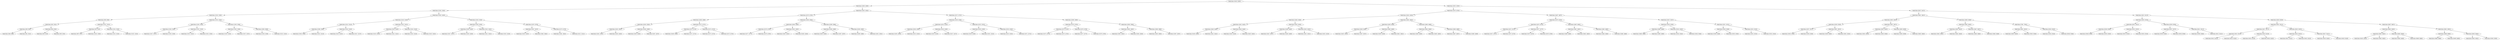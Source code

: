 digraph G{
236178505 [label="Node{data=[4426, 4426]}"]
236178505 -> 101488088
101488088 [label="Node{data=[4260, 4260]}"]
101488088 -> 1079343872
1079343872 [label="Node{data=[3356, 3356]}"]
1079343872 -> 388910394
388910394 [label="Node{data=[1026, 1026]}"]
388910394 -> 122661394
122661394 [label="Node{data=[856, 856]}"]
122661394 -> 1695501686
1695501686 [label="Node{data=[852, 852]}"]
1695501686 -> 250197932
250197932 [label="Node{data=[850, 850]}"]
250197932 -> 1800105174
1800105174 [label="Node{data=[849, 849]}"]
250197932 -> 296637591
296637591 [label="Node{data=[851, 851]}"]
1695501686 -> 248893225
248893225 [label="Node{data=[854, 854]}"]
248893225 -> 1304579464
1304579464 [label="Node{data=[853, 853]}"]
248893225 -> 2103424314
2103424314 [label="Node{data=[855, 855]}"]
122661394 -> 506875114
506875114 [label="Node{data=[1022, 1022]}"]
506875114 -> 1044018306
1044018306 [label="Node{data=[923, 923]}"]
1044018306 -> 1640747200
1640747200 [label="Node{data=[907, 907]}"]
1044018306 -> 1631408038
1631408038 [label="Node{data=[1020, 1020]}"]
506875114 -> 1296043639
1296043639 [label="Node{data=[1024, 1024]}"]
1296043639 -> 540278073
540278073 [label="Node{data=[1023, 1023]}"]
1296043639 -> 524383279
524383279 [label="Node{data=[1025, 1025]}"]
388910394 -> 344610846
344610846 [label="Node{data=[1034, 1034]}"]
344610846 -> 1509220174
1509220174 [label="Node{data=[1030, 1030]}"]
1509220174 -> 1712405372
1712405372 [label="Node{data=[1028, 1028]}"]
1712405372 -> 1919277981
1919277981 [label="Node{data=[1027, 1027]}"]
1712405372 -> 879306599
879306599 [label="Node{data=[1029, 1029]}"]
1509220174 -> 1268289547
1268289547 [label="Node{data=[1032, 1032]}"]
1268289547 -> 616401119
616401119 [label="Node{data=[1031, 1031]}"]
1268289547 -> 2027427558
2027427558 [label="Node{data=[1033, 1033]}"]
344610846 -> 91706501
91706501 [label="Node{data=[1038, 1038]}"]
91706501 -> 182490344
182490344 [label="Node{data=[1036, 1036]}"]
182490344 -> 1112743451
1112743451 [label="Node{data=[1035, 1035]}"]
182490344 -> 2055495569
2055495569 [label="Node{data=[1037, 1037]}"]
91706501 -> 1164504888
1164504888 [label="Node{data=[2858, 2858]}"]
1164504888 -> 1260479657
1260479657 [label="Node{data=[2339, 2339]}"]
1164504888 -> 290986000
290986000 [label="Node{data=[3225, 3225]}"]
1079343872 -> 1241036157
1241036157 [label="Node{data=[3426, 3426]}"]
1241036157 -> 1265341013
1265341013 [label="Node{data=[3418, 3418]}"]
1265341013 -> 196064189
196064189 [label="Node{data=[3414, 3414]}"]
196064189 -> 1525064256
1525064256 [label="Node{data=[3369, 3369]}"]
1525064256 -> 1455007548
1455007548 [label="Node{data=[3358, 3358]}"]
1525064256 -> 1096248964
1096248964 [label="Node{data=[3413, 3413]}"]
196064189 -> 932384584
932384584 [label="Node{data=[3416, 3416]}"]
932384584 -> 1476939608
1476939608 [label="Node{data=[3415, 3415]}"]
932384584 -> 1125356322
1125356322 [label="Node{data=[3417, 3417]}"]
1265341013 -> 969602698
969602698 [label="Node{data=[3422, 3422]}"]
969602698 -> 369903540
369903540 [label="Node{data=[3420, 3420]}"]
369903540 -> 216311970
216311970 [label="Node{data=[3419, 3419]}"]
369903540 -> 1404149919
1404149919 [label="Node{data=[3421, 3421]}"]
969602698 -> 1025598149
1025598149 [label="Node{data=[3424, 3424]}"]
1025598149 -> 1239724850
1239724850 [label="Node{data=[3423, 3423]}"]
1025598149 -> 1617736468
1617736468 [label="Node{data=[3425, 3425]}"]
1241036157 -> 1049051870
1049051870 [label="Node{data=[3434, 3434]}"]
1049051870 -> 143009921
143009921 [label="Node{data=[3430, 3430]}"]
143009921 -> 1679255424
1679255424 [label="Node{data=[3428, 3428]}"]
1679255424 -> 1634110469
1634110469 [label="Node{data=[3427, 3427]}"]
1679255424 -> 1702081349
1702081349 [label="Node{data=[3429, 3429]}"]
143009921 -> 1544052042
1544052042 [label="Node{data=[3432, 3432]}"]
1544052042 -> 66849324
66849324 [label="Node{data=[3431, 3431]}"]
1544052042 -> 1445964018
1445964018 [label="Node{data=[3433, 3433]}"]
1049051870 -> 775864553
775864553 [label="Node{data=[3476, 3476]}"]
775864553 -> 809642601
809642601 [label="Node{data=[3447, 3447]}"]
809642601 -> 1393359655
1393359655 [label="Node{data=[3435, 3435]}"]
809642601 -> 2026873228
2026873228 [label="Node{data=[3462, 3462]}"]
775864553 -> 539889652
539889652 [label="Node{data=[4170, 4170]}"]
539889652 -> 27162874
27162874 [label="Node{data=[3481, 3481]}"]
539889652 -> 897547821
897547821 [label="Node{data=[4221, 4221]}"]
101488088 -> 809069263
809069263 [label="Node{data=[4292, 4292]}"]
809069263 -> 1614320275
1614320275 [label="Node{data=[4276, 4276]}"]
1614320275 -> 303263686
303263686 [label="Node{data=[4268, 4268]}"]
303263686 -> 1557394879
1557394879 [label="Node{data=[4264, 4264]}"]
1557394879 -> 658998264
658998264 [label="Node{data=[4262, 4262]}"]
658998264 -> 55521673
55521673 [label="Node{data=[4261, 4261]}"]
658998264 -> 178979705
178979705 [label="Node{data=[4263, 4263]}"]
1557394879 -> 1226203550
1226203550 [label="Node{data=[4266, 4266]}"]
1226203550 -> 1389720327
1389720327 [label="Node{data=[4265, 4265]}"]
1226203550 -> 678220717
678220717 [label="Node{data=[4267, 4267]}"]
303263686 -> 2047786258
2047786258 [label="Node{data=[4272, 4272]}"]
2047786258 -> 15612252
15612252 [label="Node{data=[4270, 4270]}"]
15612252 -> 2044342029
2044342029 [label="Node{data=[4269, 4269]}"]
15612252 -> 937785888
937785888 [label="Node{data=[4271, 4271]}"]
2047786258 -> 940357603
940357603 [label="Node{data=[4274, 4274]}"]
940357603 -> 1238977895
1238977895 [label="Node{data=[4273, 4273]}"]
940357603 -> 1632874774
1632874774 [label="Node{data=[4275, 4275]}"]
1614320275 -> 2105271142
2105271142 [label="Node{data=[4284, 4284]}"]
2105271142 -> 546693253
546693253 [label="Node{data=[4280, 4280]}"]
546693253 -> 589575045
589575045 [label="Node{data=[4278, 4278]}"]
589575045 -> 1602485750
1602485750 [label="Node{data=[4277, 4277]}"]
589575045 -> 2109822387
2109822387 [label="Node{data=[4279, 4279]}"]
546693253 -> 1918833478
1918833478 [label="Node{data=[4282, 4282]}"]
1918833478 -> 1885712019
1885712019 [label="Node{data=[4281, 4281]}"]
1918833478 -> 818512164
818512164 [label="Node{data=[4283, 4283]}"]
2105271142 -> 1196570179
1196570179 [label="Node{data=[4288, 4288]}"]
1196570179 -> 1302190284
1302190284 [label="Node{data=[4286, 4286]}"]
1302190284 -> 282195674
282195674 [label="Node{data=[4285, 4285]}"]
1302190284 -> 1827509573
1827509573 [label="Node{data=[4287, 4287]}"]
1196570179 -> 987449013
987449013 [label="Node{data=[4290, 4290]}"]
987449013 -> 421765786
421765786 [label="Node{data=[4289, 4289]}"]
987449013 -> 115077186
115077186 [label="Node{data=[4291, 4291]}"]
809069263 -> 102500961
102500961 [label="Node{data=[4372, 4372]}"]
102500961 -> 1712462585
1712462585 [label="Node{data=[4328, 4328]}"]
1712462585 -> 1654739923
1654739923 [label="Node{data=[4324, 4324]}"]
1654739923 -> 992081445
992081445 [label="Node{data=[4294, 4294]}"]
992081445 -> 1560853538
1560853538 [label="Node{data=[4293, 4293]}"]
992081445 -> 725328040
725328040 [label="Node{data=[4323, 4323]}"]
1654739923 -> 1139556823
1139556823 [label="Node{data=[4326, 4326]}"]
1139556823 -> 2001209169
2001209169 [label="Node{data=[4325, 4325]}"]
1139556823 -> 1874414646
1874414646 [label="Node{data=[4327, 4327]}"]
1712462585 -> 435265417
435265417 [label="Node{data=[4332, 4332]}"]
435265417 -> 942835609
942835609 [label="Node{data=[4330, 4330]}"]
942835609 -> 259489089
259489089 [label="Node{data=[4329, 4329]}"]
942835609 -> 705321061
705321061 [label="Node{data=[4331, 4331]}"]
435265417 -> 1066571642
1066571642 [label="Node{data=[4334, 4334]}"]
1066571642 -> 321966430
321966430 [label="Node{data=[4333, 4333]}"]
1066571642 -> 655960844
655960844 [label="Node{data=[4371, 4371]}"]
102500961 -> 1596495610
1596495610 [label="Node{data=[4380, 4380]}"]
1596495610 -> 1957356322
1957356322 [label="Node{data=[4376, 4376]}"]
1957356322 -> 1627748040
1627748040 [label="Node{data=[4374, 4374]}"]
1627748040 -> 262828207
262828207 [label="Node{data=[4373, 4373]}"]
1627748040 -> 346994918
346994918 [label="Node{data=[4375, 4375]}"]
1957356322 -> 926874274
926874274 [label="Node{data=[4378, 4378]}"]
926874274 -> 2110224827
2110224827 [label="Node{data=[4377, 4377]}"]
926874274 -> 557076900
557076900 [label="Node{data=[4379, 4379]}"]
1596495610 -> 1077716204
1077716204 [label="Node{data=[4384, 4384]}"]
1077716204 -> 1555875
1555875 [label="Node{data=[4382, 4382]}"]
1555875 -> 1180374715
1180374715 [label="Node{data=[4381, 4381]}"]
1555875 -> 1172428453
1172428453 [label="Node{data=[4383, 4383]}"]
1077716204 -> 1625227569
1625227569 [label="Node{data=[4386, 4386]}"]
1625227569 -> 1570263596
1570263596 [label="Node{data=[4385, 4385]}"]
1625227569 -> 1139304938
1139304938 [label="Node{data=[4387, 4387]}"]
236178505 -> 150457292
150457292 [label="Node{data=[4555, 4555]}"]
150457292 -> 280597866
280597866 [label="Node{data=[4470, 4470]}"]
280597866 -> 263175267
263175267 [label="Node{data=[4454, 4454]}"]
263175267 -> 252195653
252195653 [label="Node{data=[4446, 4446]}"]
252195653 -> 957817027
957817027 [label="Node{data=[4442, 4442]}"]
957817027 -> 1700393038
1700393038 [label="Node{data=[4440, 4440]}"]
1700393038 -> 401019938
401019938 [label="Node{data=[4439, 4439]}"]
1700393038 -> 1505464192
1505464192 [label="Node{data=[4441, 4441]}"]
957817027 -> 1495969100
1495969100 [label="Node{data=[4444, 4444]}"]
1495969100 -> 1935404455
1935404455 [label="Node{data=[4443, 4443]}"]
1495969100 -> 1555210730
1555210730 [label="Node{data=[4445, 4445]}"]
252195653 -> 1508962931
1508962931 [label="Node{data=[4450, 4450]}"]
1508962931 -> 1430025420
1430025420 [label="Node{data=[4448, 4448]}"]
1430025420 -> 2040958233
2040958233 [label="Node{data=[4447, 4447]}"]
1430025420 -> 810733110
810733110 [label="Node{data=[4449, 4449]}"]
1508962931 -> 1861206309
1861206309 [label="Node{data=[4452, 4452]}"]
1861206309 -> 1480806944
1480806944 [label="Node{data=[4451, 4451]}"]
1861206309 -> 364954228
364954228 [label="Node{data=[4453, 4453]}"]
263175267 -> 860196228
860196228 [label="Node{data=[4462, 4462]}"]
860196228 -> 590578720
590578720 [label="Node{data=[4458, 4458]}"]
590578720 -> 1629687860
1629687860 [label="Node{data=[4456, 4456]}"]
1629687860 -> 1919134982
1919134982 [label="Node{data=[4455, 4455]}"]
1629687860 -> 1834301283
1834301283 [label="Node{data=[4457, 4457]}"]
590578720 -> 1383644269
1383644269 [label="Node{data=[4460, 4460]}"]
1383644269 -> 732148902
732148902 [label="Node{data=[4459, 4459]}"]
1383644269 -> 1145517897
1145517897 [label="Node{data=[4461, 4461]}"]
860196228 -> 15597197
15597197 [label="Node{data=[4466, 4466]}"]
15597197 -> 392278313
392278313 [label="Node{data=[4464, 4464]}"]
392278313 -> 567357927
567357927 [label="Node{data=[4463, 4463]}"]
392278313 -> 1548855275
1548855275 [label="Node{data=[4465, 4465]}"]
15597197 -> 858207098
858207098 [label="Node{data=[4468, 4468]}"]
858207098 -> 701838542
701838542 [label="Node{data=[4467, 4467]}"]
858207098 -> 27489818
27489818 [label="Node{data=[4469, 4469]}"]
280597866 -> 1352464186
1352464186 [label="Node{data=[4487, 4487]}"]
1352464186 -> 1521136304
1521136304 [label="Node{data=[4479, 4479]}"]
1521136304 -> 1524207215
1524207215 [label="Node{data=[4474, 4474]}"]
1524207215 -> 1078997128
1078997128 [label="Node{data=[4472, 4472]}"]
1078997128 -> 2000824991
2000824991 [label="Node{data=[4471, 4471]}"]
1078997128 -> 2020751861
2020751861 [label="Node{data=[4473, 4473]}"]
1524207215 -> 1850636898
1850636898 [label="Node{data=[4477, 4477]}"]
1850636898 -> 802935635
802935635 [label="Node{data=[4475, 4475]}"]
1850636898 -> 1227559653
1227559653 [label="Node{data=[4478, 4478]}"]
1521136304 -> 553592740
553592740 [label="Node{data=[4483, 4483]}"]
553592740 -> 1031783603
1031783603 [label="Node{data=[4481, 4481]}"]
1031783603 -> 1288689924
1288689924 [label="Node{data=[4480, 4480]}"]
1031783603 -> 1575114306
1575114306 [label="Node{data=[4482, 4482]}"]
553592740 -> 75073629
75073629 [label="Node{data=[4485, 4485]}"]
75073629 -> 1197514301
1197514301 [label="Node{data=[4484, 4484]}"]
75073629 -> 1968535596
1968535596 [label="Node{data=[4486, 4486]}"]
1352464186 -> 986345602
986345602 [label="Node{data=[4547, 4547]}"]
986345602 -> 1924738278
1924738278 [label="Node{data=[4530, 4530]}"]
1924738278 -> 837535226
837535226 [label="Node{data=[4489, 4489]}"]
837535226 -> 1864458227
1864458227 [label="Node{data=[4488, 4488]}"]
837535226 -> 101084405
101084405 [label="Node{data=[4490, 4490]}"]
1924738278 -> 1029947087
1029947087 [label="Node{data=[4545, 4545]}"]
1029947087 -> 1380477068
1380477068 [label="Node{data=[4544, 4544]}"]
1029947087 -> 930311153
930311153 [label="Node{data=[4546, 4546]}"]
986345602 -> 44550190
44550190 [label="Node{data=[4551, 4551]}"]
44550190 -> 571640691
571640691 [label="Node{data=[4549, 4549]}"]
571640691 -> 865049525
865049525 [label="Node{data=[4548, 4548]}"]
571640691 -> 521097942
521097942 [label="Node{data=[4550, 4550]}"]
44550190 -> 592781217
592781217 [label="Node{data=[4553, 4553]}"]
592781217 -> 355090859
355090859 [label="Node{data=[4552, 4552]}"]
592781217 -> 1513562760
1513562760 [label="Node{data=[4554, 4554]}"]
150457292 -> 1061901050
1061901050 [label="Node{data=[8347, 8347]}"]
1061901050 -> 879295141
879295141 [label="Node{data=[4841, 4841]}"]
879295141 -> 1929953946
1929953946 [label="Node{data=[4833, 4833]}"]
1929953946 -> 281578769
281578769 [label="Node{data=[4559, 4559]}"]
281578769 -> 1978777968
1978777968 [label="Node{data=[4557, 4557]}"]
1978777968 -> 104833209
104833209 [label="Node{data=[4556, 4556]}"]
1978777968 -> 857124598
857124598 [label="Node{data=[4558, 4558]}"]
281578769 -> 1734479232
1734479232 [label="Node{data=[4831, 4831]}"]
1734479232 -> 476293725
476293725 [label="Node{data=[4560, 4560]}"]
1734479232 -> 1738734336
1738734336 [label="Node{data=[4832, 4832]}"]
1929953946 -> 1631950876
1631950876 [label="Node{data=[4837, 4837]}"]
1631950876 -> 381458361
381458361 [label="Node{data=[4835, 4835]}"]
381458361 -> 395114097
395114097 [label="Node{data=[4834, 4834]}"]
381458361 -> 1728472443
1728472443 [label="Node{data=[4836, 4836]}"]
1631950876 -> 718181631
718181631 [label="Node{data=[4839, 4839]}"]
718181631 -> 1488834368
1488834368 [label="Node{data=[4838, 4838]}"]
718181631 -> 678593880
678593880 [label="Node{data=[4840, 4840]}"]
879295141 -> 2081095824
2081095824 [label="Node{data=[4849, 4849]}"]
2081095824 -> 574364290
574364290 [label="Node{data=[4845, 4845]}"]
574364290 -> 340592202
340592202 [label="Node{data=[4843, 4843]}"]
340592202 -> 673782238
673782238 [label="Node{data=[4842, 4842]}"]
340592202 -> 209884107
209884107 [label="Node{data=[4844, 4844]}"]
574364290 -> 1311269075
1311269075 [label="Node{data=[4847, 4847]}"]
1311269075 -> 841699338
841699338 [label="Node{data=[4846, 4846]}"]
1311269075 -> 1387022456
1387022456 [label="Node{data=[4848, 4848]}"]
2081095824 -> 1244169517
1244169517 [label="Node{data=[7991, 7991]}"]
1244169517 -> 1200314947
1200314947 [label="Node{data=[4851, 4851]}"]
1200314947 -> 801696184
801696184 [label="Node{data=[4850, 4850]}"]
1200314947 -> 530025393
530025393 [label="Node{data=[5929, 5929]}"]
1244169517 -> 295203971
295203971 [label="Node{data=[8345, 8345]}"]
295203971 -> 207388081
207388081 [label="Node{data=[8344, 8344]}"]
295203971 -> 1689374891
1689374891 [label="Node{data=[8346, 8346]}"]
1061901050 -> 1196955023
1196955023 [label="Node{data=[8413, 8413]}"]
1196955023 -> 355880331
355880331 [label="Node{data=[8355, 8355]}"]
355880331 -> 2053639017
2053639017 [label="Node{data=[8351, 8351]}"]
2053639017 -> 280406023
280406023 [label="Node{data=[8349, 8349]}"]
280406023 -> 398799859
398799859 [label="Node{data=[8348, 8348]}"]
280406023 -> 809004693
809004693 [label="Node{data=[8350, 8350]}"]
2053639017 -> 179378360
179378360 [label="Node{data=[8353, 8353]}"]
179378360 -> 803368825
803368825 [label="Node{data=[8352, 8352]}"]
179378360 -> 285645789
285645789 [label="Node{data=[8354, 8354]}"]
355880331 -> 1656292270
1656292270 [label="Node{data=[8359, 8359]}"]
1656292270 -> 1624220569
1624220569 [label="Node{data=[8357, 8357]}"]
1624220569 -> 1550487902
1550487902 [label="Node{data=[8356, 8356]}"]
1624220569 -> 2031563133
2031563133 [label="Node{data=[8358, 8358]}"]
1656292270 -> 1394211202
1394211202 [label="Node{data=[8411, 8411]}"]
1394211202 -> 1322732307
1322732307 [label="Node{data=[8360, 8360]}"]
1394211202 -> 1178584054
1178584054 [label="Node{data=[8412, 8412]}"]
1196955023 -> 115576469
115576469 [label="Node{data=[8429, 8429]}"]
115576469 -> 447394338
447394338 [label="Node{data=[8421, 8421]}"]
447394338 -> 1859255735
1859255735 [label="Node{data=[8417, 8417]}"]
1859255735 -> 1447666664
1447666664 [label="Node{data=[8415, 8415]}"]
1447666664 -> 1287915666
1287915666 [label="Node{data=[8414, 8414]}"]
1447666664 -> 53512330
53512330 [label="Node{data=[8416, 8416]}"]
1859255735 -> 1659760926
1659760926 [label="Node{data=[8419, 8419]}"]
1659760926 -> 2032162888
2032162888 [label="Node{data=[8418, 8418]}"]
1659760926 -> 357322598
357322598 [label="Node{data=[8420, 8420]}"]
447394338 -> 314569117
314569117 [label="Node{data=[8425, 8425]}"]
314569117 -> 525834197
525834197 [label="Node{data=[8423, 8423]}"]
525834197 -> 1691254383
1691254383 [label="Node{data=[8422, 8422]}"]
525834197 -> 319695599
319695599 [label="Node{data=[8424, 8424]}"]
314569117 -> 2127561226
2127561226 [label="Node{data=[8427, 8427]}"]
2127561226 -> 1562037050
1562037050 [label="Node{data=[8426, 8426]}"]
2127561226 -> 1253108720
1253108720 [label="Node{data=[8428, 8428]}"]
115576469 -> 680257819
680257819 [label="Node{data=[8487, 8487]}"]
680257819 -> 1446346322
1446346322 [label="Node{data=[8483, 8483]}"]
1446346322 -> 1568484533
1568484533 [label="Node{data=[8481, 8481]}"]
1568484533 -> 274703233
274703233 [label="Node{data=[8430, 8430]}"]
1568484533 -> 1743471520
1743471520 [label="Node{data=[8482, 8482]}"]
1446346322 -> 449935073
449935073 [label="Node{data=[8485, 8485]}"]
449935073 -> 780003722
780003722 [label="Node{data=[8484, 8484]}"]
449935073 -> 1129518191
1129518191 [label="Node{data=[8486, 8486]}"]
680257819 -> 2115549670
2115549670 [label="Node{data=[8491, 8491]}"]
2115549670 -> 1877978810
1877978810 [label="Node{data=[8489, 8489]}"]
1877978810 -> 782187380
782187380 [label="Node{data=[8488, 8488]}"]
1877978810 -> 1966387876
1966387876 [label="Node{data=[8490, 8490]}"]
2115549670 -> 1314452077
1314452077 [label="Node{data=[8493, 8493]}"]
1314452077 -> 1548754786
1548754786 [label="Node{data=[8492, 8492]}"]
1314452077 -> 188996359
188996359 [label="Node{data=[9290, 9290]}"]
}